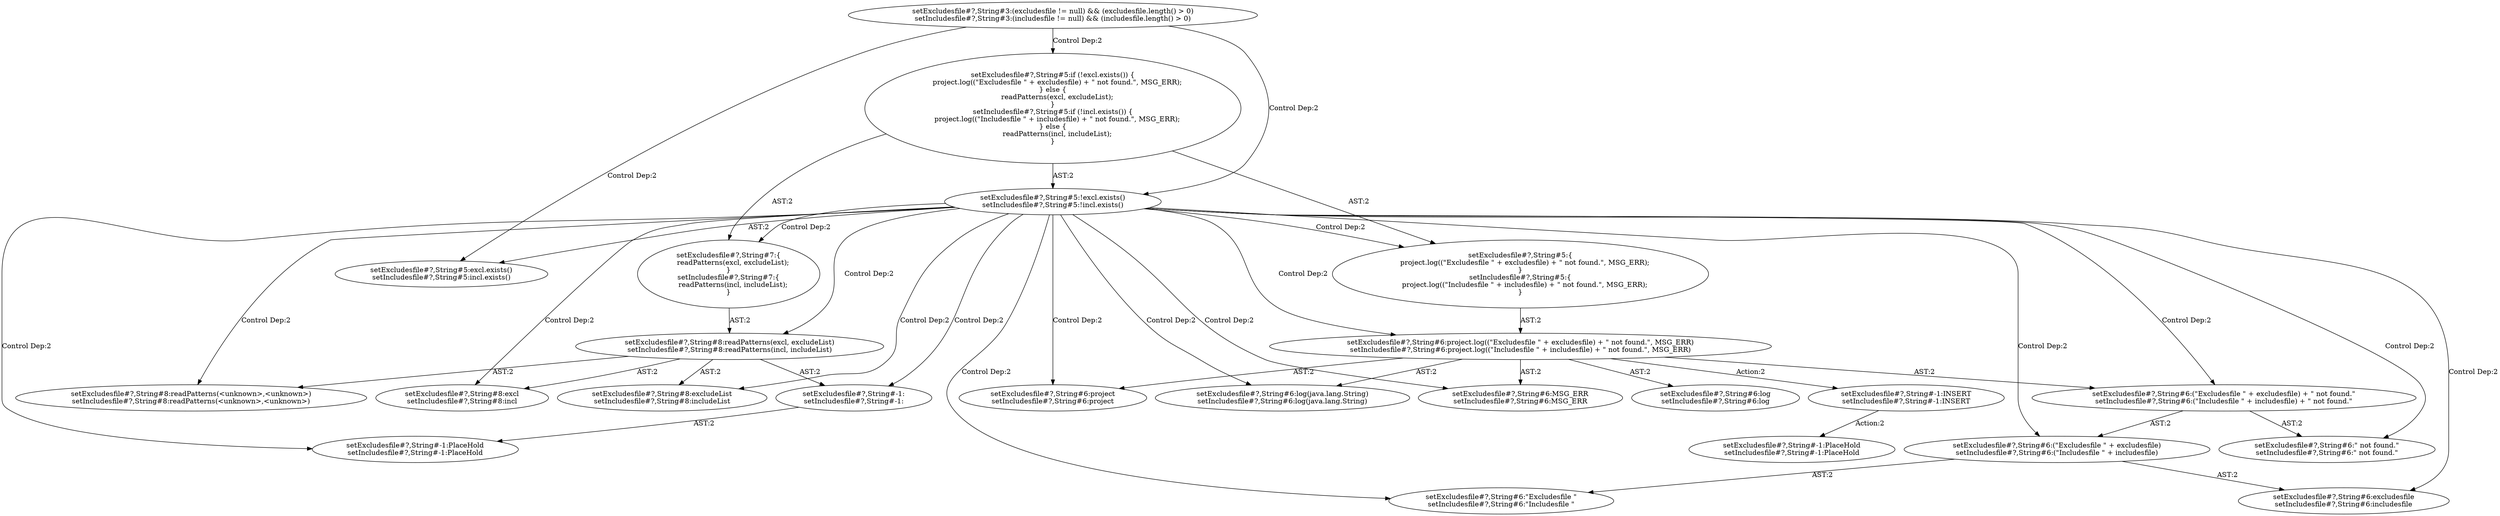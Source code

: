 digraph "Pattern" {
0 [label="setExcludesfile#?,String#-1:INSERT
setIncludesfile#?,String#-1:INSERT" shape=ellipse]
1 [label="setExcludesfile#?,String#6:project.log((\"Excludesfile \" + excludesfile) + \" not found.\", MSG_ERR)
setIncludesfile#?,String#6:project.log((\"Includesfile \" + includesfile) + \" not found.\", MSG_ERR)" shape=ellipse]
2 [label="setExcludesfile#?,String#5:!excl.exists()
setIncludesfile#?,String#5:!incl.exists()" shape=ellipse]
3 [label="setExcludesfile#?,String#3:(excludesfile != null) && (excludesfile.length() > 0)
setIncludesfile#?,String#3:(includesfile != null) && (includesfile.length() > 0)" shape=ellipse]
4 [label="setExcludesfile#?,String#5:if (!excl.exists()) \{
    project.log((\"Excludesfile \" + excludesfile) + \" not found.\", MSG_ERR);
\} else \{
    readPatterns(excl, excludeList);
\}
setIncludesfile#?,String#5:if (!incl.exists()) \{
    project.log((\"Includesfile \" + includesfile) + \" not found.\", MSG_ERR);
\} else \{
    readPatterns(incl, includeList);
\}" shape=ellipse]
5 [label="setExcludesfile#?,String#5:excl.exists()
setIncludesfile#?,String#5:incl.exists()" shape=ellipse]
6 [label="setExcludesfile#?,String#5:\{
    project.log((\"Excludesfile \" + excludesfile) + \" not found.\", MSG_ERR);
\}
setIncludesfile#?,String#5:\{
    project.log((\"Includesfile \" + includesfile) + \" not found.\", MSG_ERR);
\}" shape=ellipse]
7 [label="setExcludesfile#?,String#6:log(java.lang.String)
setIncludesfile#?,String#6:log(java.lang.String)" shape=ellipse]
8 [label="setExcludesfile#?,String#6:project
setIncludesfile#?,String#6:project" shape=ellipse]
9 [label="setExcludesfile#?,String#6:(\"Excludesfile \" + excludesfile) + \" not found.\"
setIncludesfile#?,String#6:(\"Includesfile \" + includesfile) + \" not found.\"" shape=ellipse]
10 [label="setExcludesfile#?,String#6:(\"Excludesfile \" + excludesfile)
setIncludesfile#?,String#6:(\"Includesfile \" + includesfile)" shape=ellipse]
11 [label="setExcludesfile#?,String#6:\"Excludesfile \"
setIncludesfile#?,String#6:\"Includesfile \"" shape=ellipse]
12 [label="setExcludesfile#?,String#6:excludesfile
setIncludesfile#?,String#6:includesfile" shape=ellipse]
13 [label="setExcludesfile#?,String#6:\" not found.\"
setIncludesfile#?,String#6:\" not found.\"" shape=ellipse]
14 [label="setExcludesfile#?,String#6:MSG_ERR
setIncludesfile#?,String#6:MSG_ERR" shape=ellipse]
15 [label="setExcludesfile#?,String#7:\{
    readPatterns(excl, excludeList);
\}
setIncludesfile#?,String#7:\{
    readPatterns(incl, includeList);
\}" shape=ellipse]
16 [label="setExcludesfile#?,String#8:readPatterns(excl, excludeList)
setIncludesfile#?,String#8:readPatterns(incl, includeList)" shape=ellipse]
17 [label="setExcludesfile#?,String#8:readPatterns(<unknown>,<unknown>)
setIncludesfile#?,String#8:readPatterns(<unknown>,<unknown>)" shape=ellipse]
18 [label="setExcludesfile#?,String#-1:
setIncludesfile#?,String#-1:" shape=ellipse]
19 [label="setExcludesfile#?,String#-1:PlaceHold
setIncludesfile#?,String#-1:PlaceHold" shape=ellipse]
20 [label="setExcludesfile#?,String#8:excl
setIncludesfile#?,String#8:incl" shape=ellipse]
21 [label="setExcludesfile#?,String#8:excludeList
setIncludesfile#?,String#8:includeList" shape=ellipse]
22 [label="setExcludesfile#?,String#6:log
setIncludesfile#?,String#6:log" shape=ellipse]
23 [label="setExcludesfile#?,String#-1:PlaceHold
setIncludesfile#?,String#-1:PlaceHold" shape=ellipse]
0 -> 23 [label="Action:2"];
1 -> 0 [label="Action:2"];
1 -> 22 [label="AST:2"];
1 -> 8 [label="AST:2"];
1 -> 7 [label="AST:2"];
1 -> 9 [label="AST:2"];
1 -> 14 [label="AST:2"];
2 -> 1 [label="Control Dep:2"];
2 -> 5 [label="AST:2"];
2 -> 6 [label="Control Dep:2"];
2 -> 7 [label="Control Dep:2"];
2 -> 8 [label="Control Dep:2"];
2 -> 9 [label="Control Dep:2"];
2 -> 10 [label="Control Dep:2"];
2 -> 11 [label="Control Dep:2"];
2 -> 12 [label="Control Dep:2"];
2 -> 13 [label="Control Dep:2"];
2 -> 14 [label="Control Dep:2"];
2 -> 15 [label="Control Dep:2"];
2 -> 16 [label="Control Dep:2"];
2 -> 17 [label="Control Dep:2"];
2 -> 18 [label="Control Dep:2"];
2 -> 19 [label="Control Dep:2"];
2 -> 20 [label="Control Dep:2"];
2 -> 21 [label="Control Dep:2"];
3 -> 2 [label="Control Dep:2"];
3 -> 4 [label="Control Dep:2"];
3 -> 5 [label="Control Dep:2"];
4 -> 2 [label="AST:2"];
4 -> 6 [label="AST:2"];
4 -> 15 [label="AST:2"];
6 -> 1 [label="AST:2"];
9 -> 10 [label="AST:2"];
9 -> 13 [label="AST:2"];
10 -> 11 [label="AST:2"];
10 -> 12 [label="AST:2"];
15 -> 16 [label="AST:2"];
16 -> 18 [label="AST:2"];
16 -> 17 [label="AST:2"];
16 -> 20 [label="AST:2"];
16 -> 21 [label="AST:2"];
18 -> 19 [label="AST:2"];
}